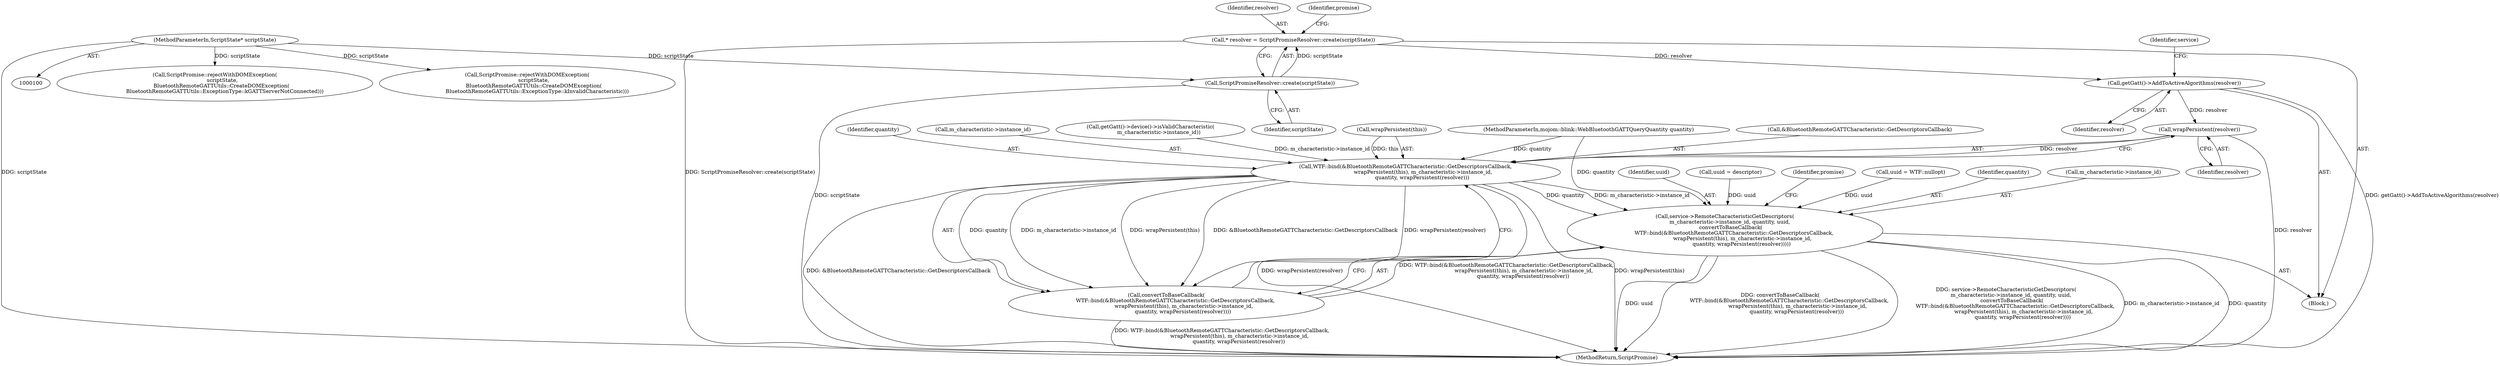 digraph "0_Chrome_2bceda4948deeaed0a5a99305d0d488eb952f64f@API" {
"1000127" [label="(Call,* resolver = ScriptPromiseResolver::create(scriptState))"];
"1000129" [label="(Call,ScriptPromiseResolver::create(scriptState))"];
"1000101" [label="(MethodParameterIn,ScriptState* scriptState)"];
"1000135" [label="(Call,getGatt()->AddToActiveAlgorithms(resolver))"];
"1000167" [label="(Call,wrapPersistent(resolver))"];
"1000158" [label="(Call,WTF::bind(&BluetoothRemoteGATTCharacteristic::GetDescriptorsCallback,\n                     wrapPersistent(this), m_characteristic->instance_id,\n                    quantity, wrapPersistent(resolver)))"];
"1000151" [label="(Call,service->RemoteCharacteristicGetDescriptors(\n      m_characteristic->instance_id, quantity, uuid,\n       convertToBaseCallback(\n           WTF::bind(&BluetoothRemoteGATTCharacteristic::GetDescriptorsCallback,\n                     wrapPersistent(this), m_characteristic->instance_id,\n                    quantity, wrapPersistent(resolver)))))"];
"1000157" [label="(Call,convertToBaseCallback(\n           WTF::bind(&BluetoothRemoteGATTCharacteristic::GetDescriptorsCallback,\n                     wrapPersistent(this), m_characteristic->instance_id,\n                    quantity, wrapPersistent(resolver))))"];
"1000110" [label="(Call,ScriptPromise::rejectWithDOMException(\n         scriptState,\n        BluetoothRemoteGATTUtils::CreateDOMException(\n            BluetoothRemoteGATTUtils::ExceptionType::kGATTServerNotConnected)))"];
"1000159" [label="(Call,&BluetoothRemoteGATTCharacteristic::GetDescriptorsCallback)"];
"1000128" [label="(Identifier,resolver)"];
"1000170" [label="(Identifier,promise)"];
"1000166" [label="(Identifier,quantity)"];
"1000158" [label="(Call,WTF::bind(&BluetoothRemoteGATTCharacteristic::GetDescriptorsCallback,\n                     wrapPersistent(this), m_characteristic->instance_id,\n                    quantity, wrapPersistent(resolver)))"];
"1000142" [label="(Call,uuid = WTF::nullopt)"];
"1000163" [label="(Call,m_characteristic->instance_id)"];
"1000151" [label="(Call,service->RemoteCharacteristicGetDescriptors(\n      m_characteristic->instance_id, quantity, uuid,\n       convertToBaseCallback(\n           WTF::bind(&BluetoothRemoteGATTCharacteristic::GetDescriptorsCallback,\n                     wrapPersistent(this), m_characteristic->instance_id,\n                    quantity, wrapPersistent(resolver)))))"];
"1000116" [label="(Call,getGatt()->device()->isValidCharacteristic(\n          m_characteristic->instance_id))"];
"1000130" [label="(Identifier,scriptState)"];
"1000101" [label="(MethodParameterIn,ScriptState* scriptState)"];
"1000122" [label="(Call,ScriptPromise::rejectWithDOMException(\n        scriptState,\n        BluetoothRemoteGATTUtils::CreateDOMException(\n            BluetoothRemoteGATTUtils::ExceptionType::kInvalidCharacteristic)))"];
"1000133" [label="(Identifier,promise)"];
"1000102" [label="(MethodParameterIn,mojom::blink::WebBluetoothGATTQueryQuantity quantity)"];
"1000127" [label="(Call,* resolver = ScriptPromiseResolver::create(scriptState))"];
"1000161" [label="(Call,wrapPersistent(this))"];
"1000155" [label="(Identifier,quantity)"];
"1000152" [label="(Call,m_characteristic->instance_id)"];
"1000157" [label="(Call,convertToBaseCallback(\n           WTF::bind(&BluetoothRemoteGATTCharacteristic::GetDescriptorsCallback,\n                     wrapPersistent(this), m_characteristic->instance_id,\n                    quantity, wrapPersistent(resolver))))"];
"1000139" [label="(Identifier,service)"];
"1000156" [label="(Identifier,uuid)"];
"1000136" [label="(Identifier,resolver)"];
"1000104" [label="(Block,)"];
"1000129" [label="(Call,ScriptPromiseResolver::create(scriptState))"];
"1000135" [label="(Call,getGatt()->AddToActiveAlgorithms(resolver))"];
"1000167" [label="(Call,wrapPersistent(resolver))"];
"1000168" [label="(Identifier,resolver)"];
"1000148" [label="(Call,uuid = descriptor)"];
"1000171" [label="(MethodReturn,ScriptPromise)"];
"1000127" -> "1000104"  [label="AST: "];
"1000127" -> "1000129"  [label="CFG: "];
"1000128" -> "1000127"  [label="AST: "];
"1000129" -> "1000127"  [label="AST: "];
"1000133" -> "1000127"  [label="CFG: "];
"1000127" -> "1000171"  [label="DDG: ScriptPromiseResolver::create(scriptState)"];
"1000129" -> "1000127"  [label="DDG: scriptState"];
"1000127" -> "1000135"  [label="DDG: resolver"];
"1000129" -> "1000130"  [label="CFG: "];
"1000130" -> "1000129"  [label="AST: "];
"1000129" -> "1000171"  [label="DDG: scriptState"];
"1000101" -> "1000129"  [label="DDG: scriptState"];
"1000101" -> "1000100"  [label="AST: "];
"1000101" -> "1000171"  [label="DDG: scriptState"];
"1000101" -> "1000110"  [label="DDG: scriptState"];
"1000101" -> "1000122"  [label="DDG: scriptState"];
"1000135" -> "1000104"  [label="AST: "];
"1000135" -> "1000136"  [label="CFG: "];
"1000136" -> "1000135"  [label="AST: "];
"1000139" -> "1000135"  [label="CFG: "];
"1000135" -> "1000171"  [label="DDG: getGatt()->AddToActiveAlgorithms(resolver)"];
"1000135" -> "1000167"  [label="DDG: resolver"];
"1000167" -> "1000158"  [label="AST: "];
"1000167" -> "1000168"  [label="CFG: "];
"1000168" -> "1000167"  [label="AST: "];
"1000158" -> "1000167"  [label="CFG: "];
"1000167" -> "1000171"  [label="DDG: resolver"];
"1000167" -> "1000158"  [label="DDG: resolver"];
"1000158" -> "1000157"  [label="AST: "];
"1000159" -> "1000158"  [label="AST: "];
"1000161" -> "1000158"  [label="AST: "];
"1000163" -> "1000158"  [label="AST: "];
"1000166" -> "1000158"  [label="AST: "];
"1000157" -> "1000158"  [label="CFG: "];
"1000158" -> "1000171"  [label="DDG: &BluetoothRemoteGATTCharacteristic::GetDescriptorsCallback"];
"1000158" -> "1000171"  [label="DDG: wrapPersistent(resolver)"];
"1000158" -> "1000171"  [label="DDG: wrapPersistent(this)"];
"1000158" -> "1000151"  [label="DDG: m_characteristic->instance_id"];
"1000158" -> "1000151"  [label="DDG: quantity"];
"1000158" -> "1000157"  [label="DDG: quantity"];
"1000158" -> "1000157"  [label="DDG: m_characteristic->instance_id"];
"1000158" -> "1000157"  [label="DDG: wrapPersistent(this)"];
"1000158" -> "1000157"  [label="DDG: &BluetoothRemoteGATTCharacteristic::GetDescriptorsCallback"];
"1000158" -> "1000157"  [label="DDG: wrapPersistent(resolver)"];
"1000161" -> "1000158"  [label="DDG: this"];
"1000116" -> "1000158"  [label="DDG: m_characteristic->instance_id"];
"1000102" -> "1000158"  [label="DDG: quantity"];
"1000151" -> "1000104"  [label="AST: "];
"1000151" -> "1000157"  [label="CFG: "];
"1000152" -> "1000151"  [label="AST: "];
"1000155" -> "1000151"  [label="AST: "];
"1000156" -> "1000151"  [label="AST: "];
"1000157" -> "1000151"  [label="AST: "];
"1000170" -> "1000151"  [label="CFG: "];
"1000151" -> "1000171"  [label="DDG: convertToBaseCallback(\n           WTF::bind(&BluetoothRemoteGATTCharacteristic::GetDescriptorsCallback,\n                     wrapPersistent(this), m_characteristic->instance_id,\n                    quantity, wrapPersistent(resolver)))"];
"1000151" -> "1000171"  [label="DDG: service->RemoteCharacteristicGetDescriptors(\n      m_characteristic->instance_id, quantity, uuid,\n       convertToBaseCallback(\n           WTF::bind(&BluetoothRemoteGATTCharacteristic::GetDescriptorsCallback,\n                     wrapPersistent(this), m_characteristic->instance_id,\n                    quantity, wrapPersistent(resolver))))"];
"1000151" -> "1000171"  [label="DDG: m_characteristic->instance_id"];
"1000151" -> "1000171"  [label="DDG: quantity"];
"1000151" -> "1000171"  [label="DDG: uuid"];
"1000102" -> "1000151"  [label="DDG: quantity"];
"1000148" -> "1000151"  [label="DDG: uuid"];
"1000142" -> "1000151"  [label="DDG: uuid"];
"1000157" -> "1000151"  [label="DDG: WTF::bind(&BluetoothRemoteGATTCharacteristic::GetDescriptorsCallback,\n                     wrapPersistent(this), m_characteristic->instance_id,\n                    quantity, wrapPersistent(resolver))"];
"1000157" -> "1000171"  [label="DDG: WTF::bind(&BluetoothRemoteGATTCharacteristic::GetDescriptorsCallback,\n                     wrapPersistent(this), m_characteristic->instance_id,\n                    quantity, wrapPersistent(resolver))"];
}
